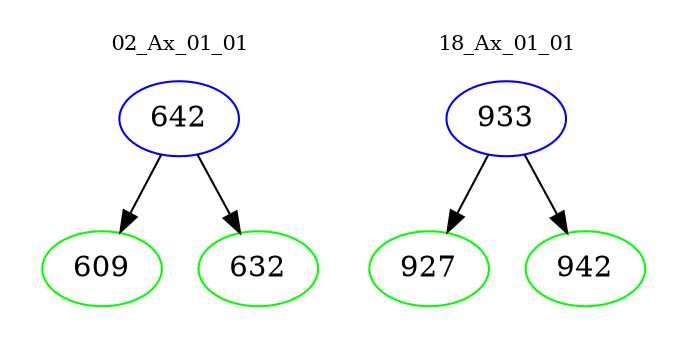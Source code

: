 digraph{
subgraph cluster_0 {
color = white
label = "02_Ax_01_01";
fontsize=10;
T0_642 [label="642", color="blue"]
T0_642 -> T0_609 [color="black"]
T0_609 [label="609", color="green"]
T0_642 -> T0_632 [color="black"]
T0_632 [label="632", color="green"]
}
subgraph cluster_1 {
color = white
label = "18_Ax_01_01";
fontsize=10;
T1_933 [label="933", color="blue"]
T1_933 -> T1_927 [color="black"]
T1_927 [label="927", color="green"]
T1_933 -> T1_942 [color="black"]
T1_942 [label="942", color="green"]
}
}

